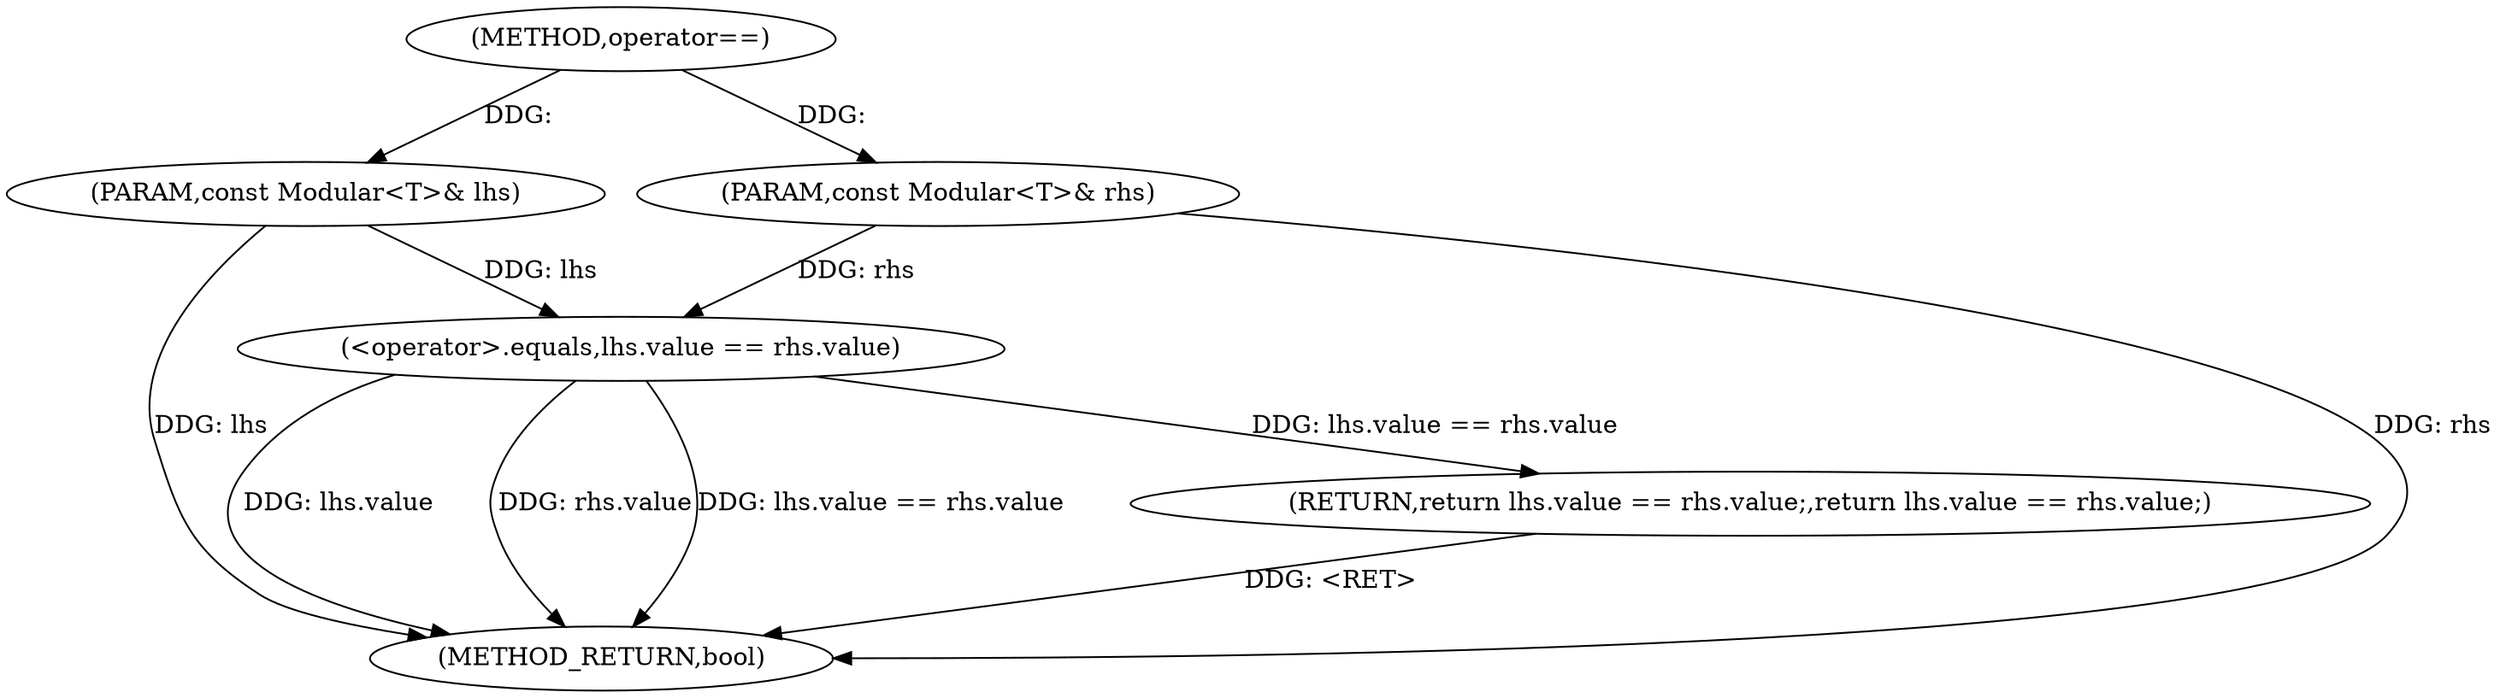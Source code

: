 digraph "operator==" {  
"1000707" [label = "(METHOD,operator==)" ]
"1000719" [label = "(METHOD_RETURN,bool)" ]
"1000708" [label = "(PARAM,const Modular<T>& lhs)" ]
"1000709" [label = "(PARAM,const Modular<T>& rhs)" ]
"1000711" [label = "(RETURN,return lhs.value == rhs.value;,return lhs.value == rhs.value;)" ]
"1000712" [label = "(<operator>.equals,lhs.value == rhs.value)" ]
  "1000708" -> "1000719"  [ label = "DDG: lhs"] 
  "1000709" -> "1000719"  [ label = "DDG: rhs"] 
  "1000712" -> "1000719"  [ label = "DDG: lhs.value"] 
  "1000712" -> "1000719"  [ label = "DDG: rhs.value"] 
  "1000712" -> "1000719"  [ label = "DDG: lhs.value == rhs.value"] 
  "1000711" -> "1000719"  [ label = "DDG: <RET>"] 
  "1000707" -> "1000708"  [ label = "DDG: "] 
  "1000707" -> "1000709"  [ label = "DDG: "] 
  "1000712" -> "1000711"  [ label = "DDG: lhs.value == rhs.value"] 
  "1000708" -> "1000712"  [ label = "DDG: lhs"] 
  "1000709" -> "1000712"  [ label = "DDG: rhs"] 
}
